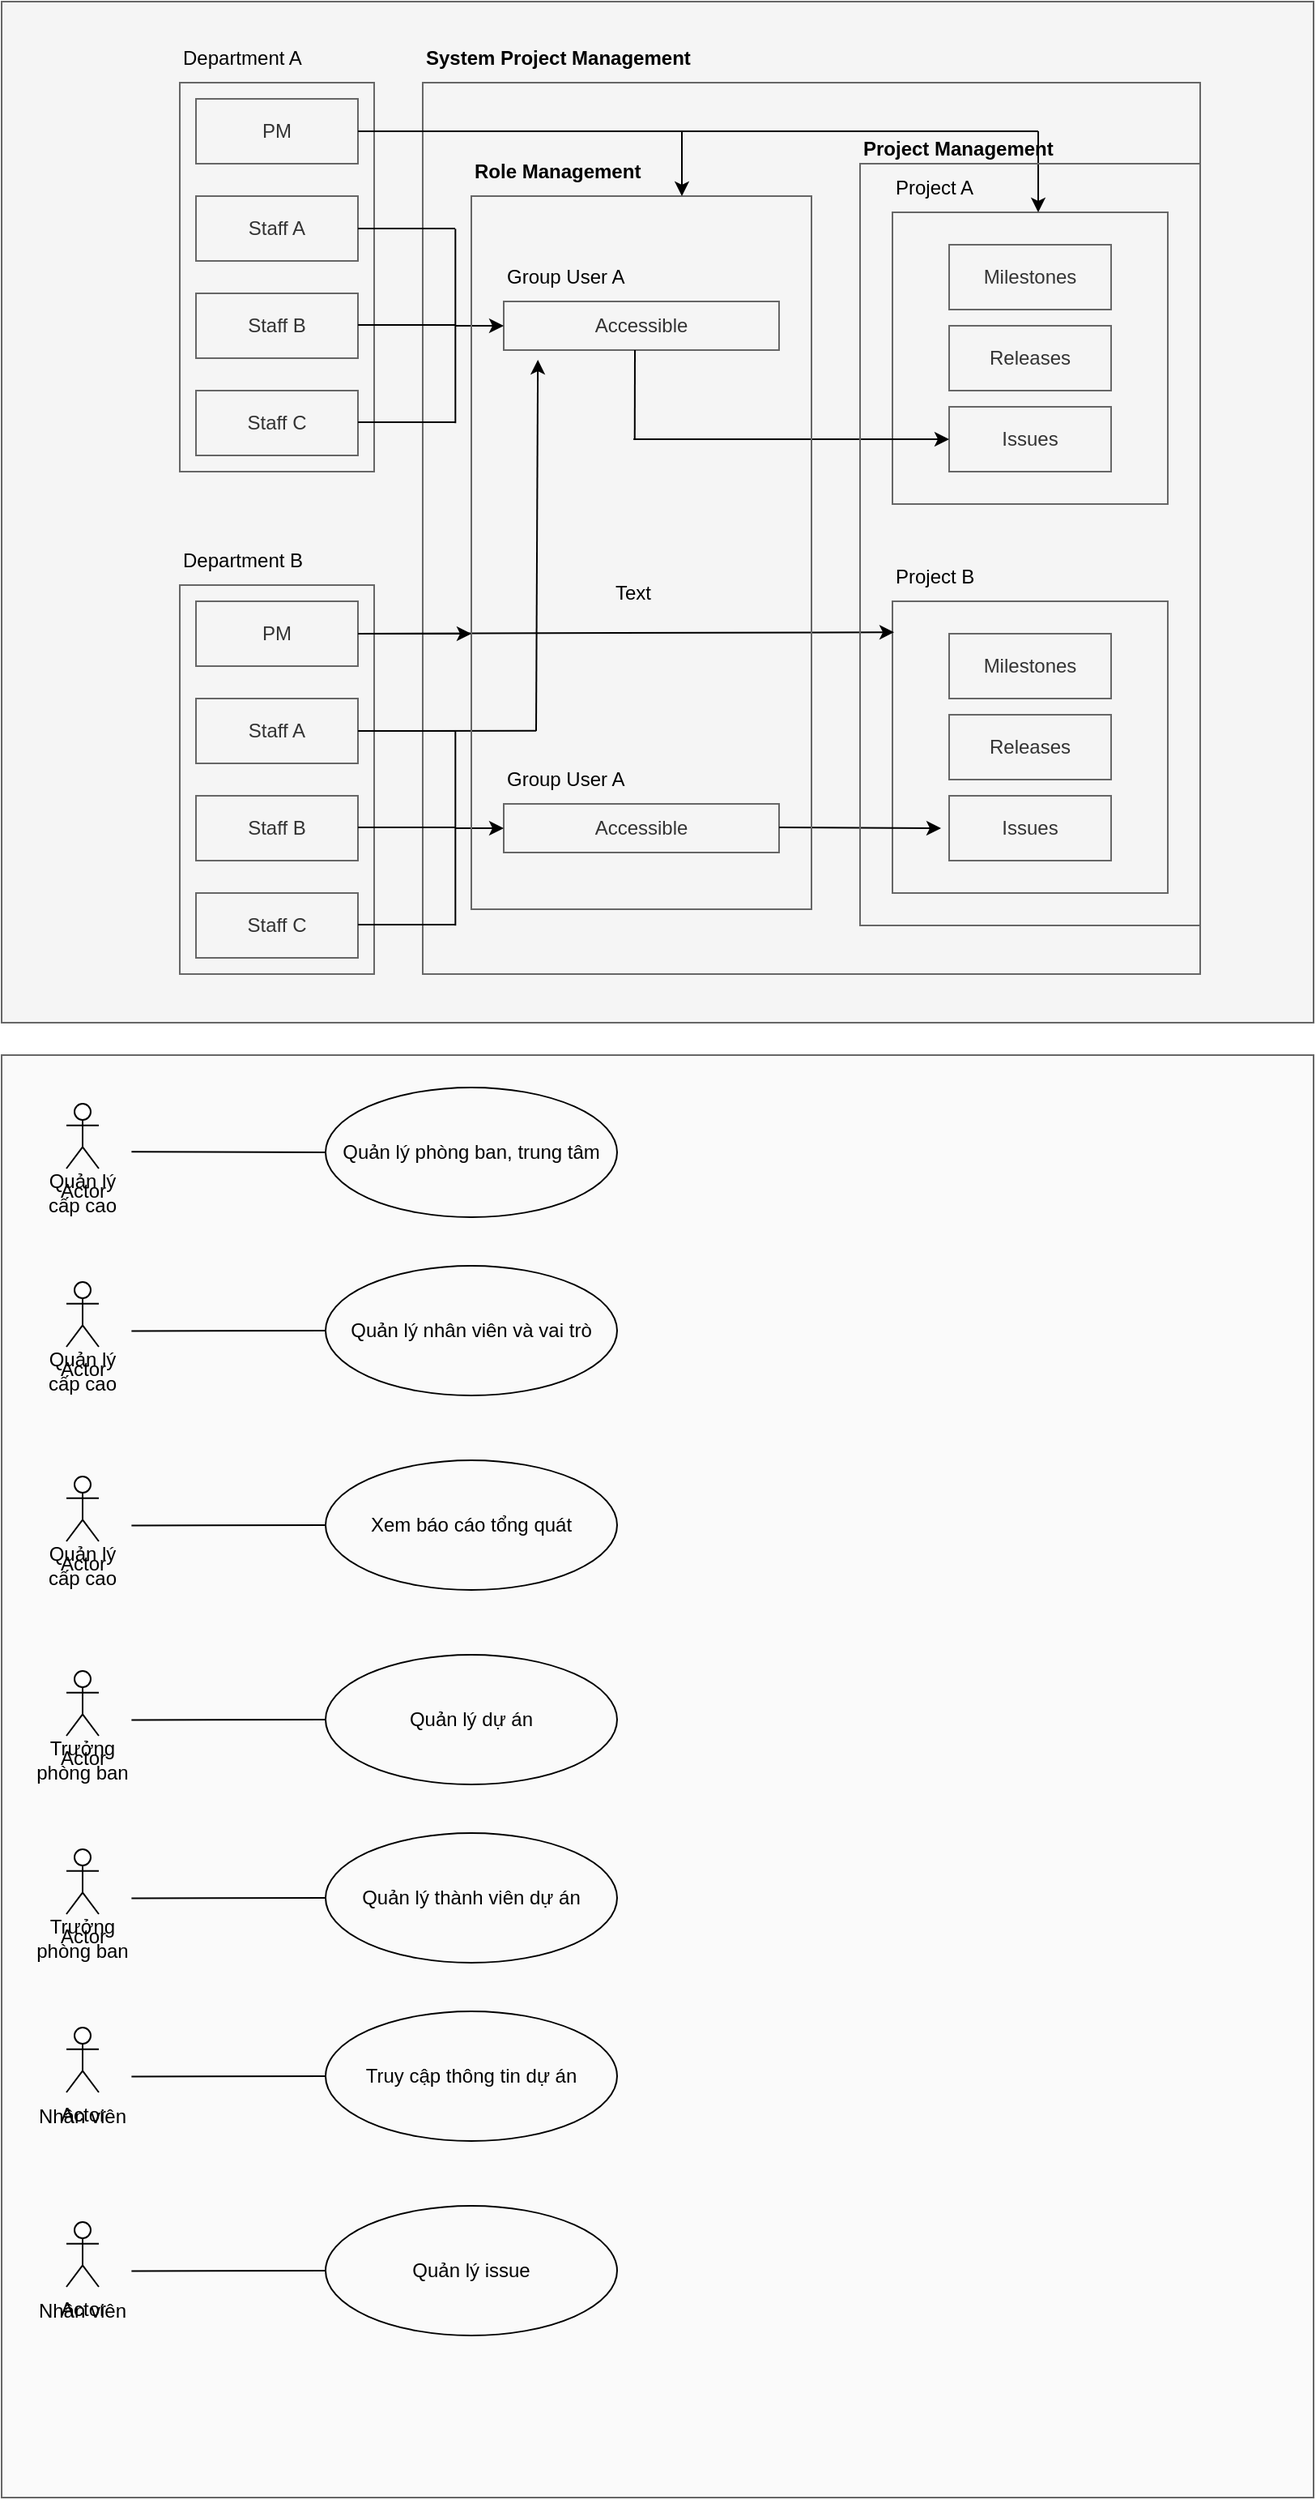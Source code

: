 <mxfile>
    <diagram id="dwlBz-xP3TsE14Cx_-Ta" name="Page-1">
        <mxGraphModel dx="1054" dy="779" grid="1" gridSize="10" guides="1" tooltips="1" connect="1" arrows="1" fold="1" page="1" pageScale="1" pageWidth="850" pageHeight="1100" math="0" shadow="0">
            <root>
                <mxCell id="0"/>
                <mxCell id="1" parent="0"/>
                <mxCell id="2" value="" style="rounded=0;whiteSpace=wrap;html=1;fillColor=#f5f5f5;fontColor=#333333;strokeColor=#666666;" parent="1" vertex="1">
                    <mxGeometry x="30" y="30" width="810" height="630" as="geometry"/>
                </mxCell>
                <mxCell id="3" value="" style="rounded=0;whiteSpace=wrap;html=1;fillColor=#f5f5f5;strokeColor=#666666;fontColor=#333333;" parent="1" vertex="1">
                    <mxGeometry x="290" y="80" width="480" height="550" as="geometry"/>
                </mxCell>
                <mxCell id="4" value="" style="rounded=0;whiteSpace=wrap;html=1;strokeColor=#666666;fillColor=#f5f5f5;fontColor=#333333;" parent="1" vertex="1">
                    <mxGeometry x="140" y="80" width="120" height="240" as="geometry"/>
                </mxCell>
                <mxCell id="5" value="Staff A" style="rounded=0;whiteSpace=wrap;html=1;strokeColor=#666666;fillColor=#f5f5f5;fontColor=#333333;" parent="1" vertex="1">
                    <mxGeometry x="150" y="150" width="100" height="40" as="geometry"/>
                </mxCell>
                <mxCell id="6" value="Staff B" style="rounded=0;whiteSpace=wrap;html=1;strokeColor=#666666;fillColor=#f5f5f5;fontColor=#333333;" parent="1" vertex="1">
                    <mxGeometry x="150" y="210" width="100" height="40" as="geometry"/>
                </mxCell>
                <mxCell id="7" value="Staff C" style="rounded=0;whiteSpace=wrap;html=1;strokeColor=#666666;fillColor=#f5f5f5;fontColor=#333333;" parent="1" vertex="1">
                    <mxGeometry x="150" y="270" width="100" height="40" as="geometry"/>
                </mxCell>
                <mxCell id="8" value="PM" style="rounded=0;whiteSpace=wrap;html=1;strokeColor=#666666;fillColor=#f5f5f5;fontColor=#333333;" parent="1" vertex="1">
                    <mxGeometry x="150" y="90" width="100" height="40" as="geometry"/>
                </mxCell>
                <mxCell id="9" value="" style="rounded=0;whiteSpace=wrap;html=1;strokeColor=#666666;fillColor=#f5f5f5;fontColor=#333333;" parent="1" vertex="1">
                    <mxGeometry x="580" y="160" width="170" height="180" as="geometry"/>
                </mxCell>
                <mxCell id="11" value="Milestones" style="rounded=0;whiteSpace=wrap;html=1;strokeColor=#666666;fillColor=#f5f5f5;fontColor=#333333;" parent="1" vertex="1">
                    <mxGeometry x="615" y="180" width="100" height="40" as="geometry"/>
                </mxCell>
                <mxCell id="12" value="Text" style="text;html=1;strokeColor=none;fillColor=none;align=center;verticalAlign=middle;whiteSpace=wrap;rounded=0;" parent="1" vertex="1">
                    <mxGeometry x="390" y="380" width="60" height="30" as="geometry"/>
                </mxCell>
                <mxCell id="13" value="Department A" style="text;html=1;strokeColor=none;fillColor=none;align=left;verticalAlign=middle;whiteSpace=wrap;rounded=0;fontColor=#000000;" parent="1" vertex="1">
                    <mxGeometry x="140" y="50" width="100" height="30" as="geometry"/>
                </mxCell>
                <mxCell id="14" value="Releases" style="rounded=0;whiteSpace=wrap;html=1;strokeColor=#666666;fillColor=#f5f5f5;fontColor=#333333;" parent="1" vertex="1">
                    <mxGeometry x="615" y="230" width="100" height="40" as="geometry"/>
                </mxCell>
                <mxCell id="15" value="Issues" style="rounded=0;whiteSpace=wrap;html=1;strokeColor=#666666;fillColor=#f5f5f5;fontColor=#333333;" parent="1" vertex="1">
                    <mxGeometry x="615" y="280" width="100" height="40" as="geometry"/>
                </mxCell>
                <mxCell id="16" value="Project A" style="text;html=1;strokeColor=none;fillColor=none;align=left;verticalAlign=middle;whiteSpace=wrap;rounded=0;fontColor=#000000;" parent="1" vertex="1">
                    <mxGeometry x="580" y="130" width="100" height="30" as="geometry"/>
                </mxCell>
                <mxCell id="17" value="Project B" style="text;html=1;strokeColor=none;fillColor=none;align=left;verticalAlign=middle;whiteSpace=wrap;rounded=0;fontColor=#000000;" parent="1" vertex="1">
                    <mxGeometry x="580" y="370" width="100" height="30" as="geometry"/>
                </mxCell>
                <mxCell id="18" value="" style="rounded=0;whiteSpace=wrap;html=1;strokeColor=#666666;fillColor=#f5f5f5;fontColor=#333333;" parent="1" vertex="1">
                    <mxGeometry x="580" y="400" width="170" height="180" as="geometry"/>
                </mxCell>
                <mxCell id="19" value="Milestones" style="rounded=0;whiteSpace=wrap;html=1;strokeColor=#666666;fillColor=#f5f5f5;fontColor=#333333;" parent="1" vertex="1">
                    <mxGeometry x="615" y="420" width="100" height="40" as="geometry"/>
                </mxCell>
                <mxCell id="20" value="Releases" style="rounded=0;whiteSpace=wrap;html=1;strokeColor=#666666;fillColor=#f5f5f5;fontColor=#333333;" parent="1" vertex="1">
                    <mxGeometry x="615" y="470" width="100" height="40" as="geometry"/>
                </mxCell>
                <mxCell id="21" value="Issues" style="rounded=0;whiteSpace=wrap;html=1;strokeColor=#666666;fillColor=#f5f5f5;fontColor=#333333;" parent="1" vertex="1">
                    <mxGeometry x="615" y="520" width="100" height="40" as="geometry"/>
                </mxCell>
                <mxCell id="22" value="Department B" style="text;html=1;strokeColor=none;fillColor=none;align=left;verticalAlign=middle;whiteSpace=wrap;rounded=0;fontColor=#000000;" parent="1" vertex="1">
                    <mxGeometry x="140" y="360" width="100" height="30" as="geometry"/>
                </mxCell>
                <mxCell id="23" value="" style="rounded=0;whiteSpace=wrap;html=1;strokeColor=#666666;fillColor=#f5f5f5;fontColor=#333333;" parent="1" vertex="1">
                    <mxGeometry x="140" y="390" width="120" height="240" as="geometry"/>
                </mxCell>
                <mxCell id="24" value="PM" style="rounded=0;whiteSpace=wrap;html=1;strokeColor=#666666;fillColor=#f5f5f5;fontColor=#333333;" parent="1" vertex="1">
                    <mxGeometry x="150" y="400" width="100" height="40" as="geometry"/>
                </mxCell>
                <mxCell id="25" value="Staff A" style="rounded=0;whiteSpace=wrap;html=1;strokeColor=#666666;fillColor=#f5f5f5;fontColor=#333333;" parent="1" vertex="1">
                    <mxGeometry x="150" y="460" width="100" height="40" as="geometry"/>
                </mxCell>
                <mxCell id="26" value="Staff B" style="rounded=0;whiteSpace=wrap;html=1;strokeColor=#666666;fillColor=#f5f5f5;fontColor=#333333;" parent="1" vertex="1">
                    <mxGeometry x="150" y="520" width="100" height="40" as="geometry"/>
                </mxCell>
                <mxCell id="27" value="Staff C" style="rounded=0;whiteSpace=wrap;html=1;strokeColor=#666666;fillColor=#f5f5f5;fontColor=#333333;" parent="1" vertex="1">
                    <mxGeometry x="150" y="580" width="100" height="40" as="geometry"/>
                </mxCell>
                <mxCell id="28" value="" style="endArrow=none;html=1;fontColor=#000000;strokeColor=#000000;exitX=1;exitY=0.5;exitDx=0;exitDy=0;" parent="1" source="8" edge="1">
                    <mxGeometry width="50" height="50" relative="1" as="geometry">
                        <mxPoint x="400" y="420" as="sourcePoint"/>
                        <mxPoint x="670" y="110" as="targetPoint"/>
                    </mxGeometry>
                </mxCell>
                <mxCell id="29" value="" style="endArrow=classic;html=1;strokeColor=#000000;fontColor=#000000;" parent="1" edge="1">
                    <mxGeometry width="50" height="50" relative="1" as="geometry">
                        <mxPoint x="670" y="110" as="sourcePoint"/>
                        <mxPoint x="670" y="160" as="targetPoint"/>
                    </mxGeometry>
                </mxCell>
                <mxCell id="31" value="Accessible" style="rounded=0;whiteSpace=wrap;html=1;strokeColor=#666666;fillColor=#f5f5f5;fontColor=#333333;" parent="1" vertex="1">
                    <mxGeometry x="340" y="215" width="170" height="30" as="geometry"/>
                </mxCell>
                <mxCell id="32" value="Group User A" style="text;html=1;strokeColor=none;fillColor=none;align=left;verticalAlign=middle;whiteSpace=wrap;rounded=0;fontColor=#000000;" parent="1" vertex="1">
                    <mxGeometry x="340" y="185" width="100" height="30" as="geometry"/>
                </mxCell>
                <mxCell id="33" value="" style="endArrow=none;html=1;strokeColor=#000000;fontColor=#000000;entryX=0.5;entryY=1;entryDx=0;entryDy=0;exitX=0.281;exitY=0.4;exitDx=0;exitDy=0;exitPerimeter=0;" parent="1" edge="1">
                    <mxGeometry width="50" height="50" relative="1" as="geometry">
                        <mxPoint x="420.88" y="300" as="sourcePoint"/>
                        <mxPoint x="421" y="245" as="targetPoint"/>
                    </mxGeometry>
                </mxCell>
                <mxCell id="34" value="" style="endArrow=classic;html=1;strokeColor=#000000;fontColor=#000000;entryX=0;entryY=0.5;entryDx=0;entryDy=0;exitX=0.271;exitY=0.4;exitDx=0;exitDy=0;exitPerimeter=0;" parent="1" source="3" target="15" edge="1">
                    <mxGeometry width="50" height="50" relative="1" as="geometry">
                        <mxPoint x="430" y="300" as="sourcePoint"/>
                        <mxPoint x="450" y="370" as="targetPoint"/>
                    </mxGeometry>
                </mxCell>
                <mxCell id="35" value="" style="endArrow=none;html=1;strokeColor=#000000;fontColor=#000000;entryX=0.042;entryY=0.164;entryDx=0;entryDy=0;entryPerimeter=0;exitX=0.042;exitY=0.382;exitDx=0;exitDy=0;exitPerimeter=0;" parent="1" source="3" target="3" edge="1">
                    <mxGeometry width="50" height="50" relative="1" as="geometry">
                        <mxPoint x="400" y="420" as="sourcePoint"/>
                        <mxPoint x="450" y="370" as="targetPoint"/>
                    </mxGeometry>
                </mxCell>
                <mxCell id="36" value="" style="endArrow=none;html=1;strokeColor=#000000;fontColor=#000000;exitX=1;exitY=0.5;exitDx=0;exitDy=0;" parent="1" source="5" edge="1">
                    <mxGeometry width="50" height="50" relative="1" as="geometry">
                        <mxPoint x="400" y="420" as="sourcePoint"/>
                        <mxPoint x="310" y="170" as="targetPoint"/>
                    </mxGeometry>
                </mxCell>
                <mxCell id="39" value="" style="endArrow=none;html=1;strokeColor=#000000;fontColor=#000000;exitX=1;exitY=0.5;exitDx=0;exitDy=0;" parent="1" edge="1">
                    <mxGeometry width="50" height="50" relative="1" as="geometry">
                        <mxPoint x="250" y="229.5" as="sourcePoint"/>
                        <mxPoint x="310" y="229.5" as="targetPoint"/>
                    </mxGeometry>
                </mxCell>
                <mxCell id="40" value="" style="endArrow=none;html=1;strokeColor=#000000;fontColor=#000000;exitX=1;exitY=0.5;exitDx=0;exitDy=0;" parent="1" edge="1">
                    <mxGeometry width="50" height="50" relative="1" as="geometry">
                        <mxPoint x="250" y="289.5" as="sourcePoint"/>
                        <mxPoint x="310" y="289.5" as="targetPoint"/>
                    </mxGeometry>
                </mxCell>
                <mxCell id="41" value="" style="endArrow=classic;html=1;strokeColor=#000000;fontColor=#000000;entryX=0;entryY=0.5;entryDx=0;entryDy=0;" parent="1" target="31" edge="1">
                    <mxGeometry width="50" height="50" relative="1" as="geometry">
                        <mxPoint x="310" y="230" as="sourcePoint"/>
                        <mxPoint x="450" y="370" as="targetPoint"/>
                    </mxGeometry>
                </mxCell>
                <mxCell id="42" value="" style="endArrow=classic;html=1;strokeColor=#000000;fontColor=#000000;exitX=1;exitY=0.5;exitDx=0;exitDy=0;entryX=0.006;entryY=0.106;entryDx=0;entryDy=0;entryPerimeter=0;" parent="1" source="24" target="18" edge="1">
                    <mxGeometry width="50" height="50" relative="1" as="geometry">
                        <mxPoint x="400" y="420" as="sourcePoint"/>
                        <mxPoint x="450" y="370" as="targetPoint"/>
                    </mxGeometry>
                </mxCell>
                <mxCell id="43" value="Accessible" style="rounded=0;whiteSpace=wrap;html=1;strokeColor=#666666;fillColor=#f5f5f5;fontColor=#333333;" parent="1" vertex="1">
                    <mxGeometry x="340" y="525" width="170" height="30" as="geometry"/>
                </mxCell>
                <mxCell id="44" value="Group User A" style="text;html=1;strokeColor=none;fillColor=none;align=left;verticalAlign=middle;whiteSpace=wrap;rounded=0;fontColor=#000000;" parent="1" vertex="1">
                    <mxGeometry x="340" y="495" width="100" height="30" as="geometry"/>
                </mxCell>
                <mxCell id="45" value="" style="endArrow=none;html=1;strokeColor=#000000;fontColor=#000000;exitX=1;exitY=0.5;exitDx=0;exitDy=0;" parent="1" edge="1">
                    <mxGeometry width="50" height="50" relative="1" as="geometry">
                        <mxPoint x="250" y="539.5" as="sourcePoint"/>
                        <mxPoint x="310" y="539.5" as="targetPoint"/>
                    </mxGeometry>
                </mxCell>
                <mxCell id="47" value="" style="endArrow=none;html=1;strokeColor=#000000;fontColor=#000000;exitX=1;exitY=0.5;exitDx=0;exitDy=0;" parent="1" edge="1">
                    <mxGeometry width="50" height="50" relative="1" as="geometry">
                        <mxPoint x="250" y="480" as="sourcePoint"/>
                        <mxPoint x="310" y="480" as="targetPoint"/>
                    </mxGeometry>
                </mxCell>
                <mxCell id="48" value="" style="endArrow=none;html=1;strokeColor=#000000;fontColor=#000000;entryX=0.042;entryY=0.164;entryDx=0;entryDy=0;entryPerimeter=0;exitX=0.042;exitY=0.382;exitDx=0;exitDy=0;exitPerimeter=0;" parent="1" edge="1">
                    <mxGeometry width="50" height="50" relative="1" as="geometry">
                        <mxPoint x="310.16" y="600.1" as="sourcePoint"/>
                        <mxPoint x="310.16" y="480.2" as="targetPoint"/>
                    </mxGeometry>
                </mxCell>
                <mxCell id="49" value="" style="endArrow=none;html=1;strokeColor=#000000;fontColor=#000000;exitX=1;exitY=0.5;exitDx=0;exitDy=0;" parent="1" edge="1">
                    <mxGeometry width="50" height="50" relative="1" as="geometry">
                        <mxPoint x="250" y="599.5" as="sourcePoint"/>
                        <mxPoint x="310" y="599.5" as="targetPoint"/>
                    </mxGeometry>
                </mxCell>
                <mxCell id="51" value="" style="endArrow=classic;html=1;strokeColor=#000000;fontColor=#000000;entryX=0;entryY=0.5;entryDx=0;entryDy=0;" parent="1" target="43" edge="1">
                    <mxGeometry width="50" height="50" relative="1" as="geometry">
                        <mxPoint x="310" y="540" as="sourcePoint"/>
                        <mxPoint x="350" y="240" as="targetPoint"/>
                    </mxGeometry>
                </mxCell>
                <mxCell id="52" value="" style="endArrow=classic;html=1;strokeColor=#000000;fontColor=#000000;exitX=0.271;exitY=0.4;exitDx=0;exitDy=0;exitPerimeter=0;" parent="1" edge="1">
                    <mxGeometry width="50" height="50" relative="1" as="geometry">
                        <mxPoint x="510.0" y="539.5" as="sourcePoint"/>
                        <mxPoint x="610" y="540" as="targetPoint"/>
                    </mxGeometry>
                </mxCell>
                <mxCell id="53" value="&lt;b&gt;System Project Management&lt;/b&gt;" style="text;html=1;strokeColor=none;fillColor=none;align=left;verticalAlign=middle;whiteSpace=wrap;rounded=0;fontColor=#000000;" parent="1" vertex="1">
                    <mxGeometry x="290" y="50" width="170" height="30" as="geometry"/>
                </mxCell>
                <mxCell id="54" value="" style="endArrow=none;html=1;strokeColor=#000000;fontColor=#000000;exitX=1;exitY=0.5;exitDx=0;exitDy=0;entryX=0.146;entryY=0.727;entryDx=0;entryDy=0;entryPerimeter=0;" parent="1" source="25" target="3" edge="1">
                    <mxGeometry width="50" height="50" relative="1" as="geometry">
                        <mxPoint x="400" y="410" as="sourcePoint"/>
                        <mxPoint x="450" y="360" as="targetPoint"/>
                    </mxGeometry>
                </mxCell>
                <mxCell id="55" value="" style="endArrow=classic;html=1;strokeColor=#000000;fontColor=#000000;entryX=0.124;entryY=1.2;entryDx=0;entryDy=0;entryPerimeter=0;" parent="1" target="31" edge="1">
                    <mxGeometry width="50" height="50" relative="1" as="geometry">
                        <mxPoint x="360" y="480" as="sourcePoint"/>
                        <mxPoint x="450" y="360" as="targetPoint"/>
                    </mxGeometry>
                </mxCell>
                <mxCell id="56" value="" style="rounded=0;whiteSpace=wrap;html=1;strokeColor=#666666;fontColor=#333333;fillColor=none;" parent="1" vertex="1">
                    <mxGeometry x="320" y="150" width="210" height="440" as="geometry"/>
                </mxCell>
                <mxCell id="57" value="&lt;b&gt;Role Management&lt;/b&gt;" style="text;html=1;strokeColor=none;fillColor=none;align=left;verticalAlign=middle;whiteSpace=wrap;rounded=0;fontColor=#000000;" parent="1" vertex="1">
                    <mxGeometry x="320" y="120" width="120" height="30" as="geometry"/>
                </mxCell>
                <mxCell id="58" value="" style="rounded=0;whiteSpace=wrap;html=1;strokeColor=#666666;fontColor=#333333;fillColor=none;" parent="1" vertex="1">
                    <mxGeometry x="560" y="130" width="210" height="470" as="geometry"/>
                </mxCell>
                <mxCell id="59" value="&lt;b&gt;Project Management&lt;/b&gt;" style="text;html=1;strokeColor=none;fillColor=none;align=left;verticalAlign=middle;whiteSpace=wrap;rounded=0;fontColor=#000000;" parent="1" vertex="1">
                    <mxGeometry x="560" y="106" width="120" height="30" as="geometry"/>
                </mxCell>
                <mxCell id="60" value="" style="endArrow=classic;html=1;strokeColor=#000000;fontColor=#000000;" parent="1" edge="1">
                    <mxGeometry width="50" height="50" relative="1" as="geometry">
                        <mxPoint x="450" y="110" as="sourcePoint"/>
                        <mxPoint x="450" y="150" as="targetPoint"/>
                    </mxGeometry>
                </mxCell>
                <mxCell id="61" value="" style="endArrow=classic;html=1;strokeColor=#000000;fontColor=#000000;exitX=1;exitY=0.5;exitDx=0;exitDy=0;" parent="1" source="24" edge="1">
                    <mxGeometry width="50" height="50" relative="1" as="geometry">
                        <mxPoint x="400" y="400" as="sourcePoint"/>
                        <mxPoint x="320" y="420" as="targetPoint"/>
                    </mxGeometry>
                </mxCell>
                <mxCell id="62" value="" style="rounded=0;whiteSpace=wrap;html=1;fillColor=#FAFAFA;fontColor=#333333;strokeColor=#666666;" parent="1" vertex="1">
                    <mxGeometry x="30" y="680" width="810" height="890" as="geometry"/>
                </mxCell>
                <mxCell id="63" value="Actor" style="shape=umlActor;verticalLabelPosition=bottom;verticalAlign=top;html=1;outlineConnect=0;strokeColor=#000000;" parent="1" vertex="1">
                    <mxGeometry x="70" y="710" width="20" height="40" as="geometry"/>
                </mxCell>
                <mxCell id="64" value="Quản lý cấp cao" style="text;html=1;align=center;verticalAlign=middle;whiteSpace=wrap;rounded=0;fontColor=#000000;" parent="1" vertex="1">
                    <mxGeometry x="50" y="750" width="60" height="30" as="geometry"/>
                </mxCell>
                <mxCell id="65" value="Quản lý phòng ban, trung tâm" style="ellipse;whiteSpace=wrap;html=1;strokeColor=#000000;fontColor=#030303;fillColor=#FAFAFA;" parent="1" vertex="1">
                    <mxGeometry x="230" y="700" width="180" height="80" as="geometry"/>
                </mxCell>
                <mxCell id="66" value="" style="endArrow=none;html=1;fontColor=#030303;strokeColor=#000000;entryX=0;entryY=0.5;entryDx=0;entryDy=0;exitX=0.099;exitY=0.067;exitDx=0;exitDy=0;exitPerimeter=0;" parent="1" source="62" target="65" edge="1">
                    <mxGeometry width="50" height="50" relative="1" as="geometry">
                        <mxPoint x="400" y="1070" as="sourcePoint"/>
                        <mxPoint x="450" y="1020" as="targetPoint"/>
                    </mxGeometry>
                </mxCell>
                <mxCell id="67" value="Actor" style="shape=umlActor;verticalLabelPosition=bottom;verticalAlign=top;html=1;outlineConnect=0;strokeColor=#000000;" parent="1" vertex="1">
                    <mxGeometry x="70" y="820" width="20" height="40" as="geometry"/>
                </mxCell>
                <mxCell id="68" value="Quản lý cấp cao" style="text;html=1;align=center;verticalAlign=middle;whiteSpace=wrap;rounded=0;fontColor=#000000;" parent="1" vertex="1">
                    <mxGeometry x="50" y="860" width="60" height="30" as="geometry"/>
                </mxCell>
                <mxCell id="69" value="Quản lý nhân viên và vai trò" style="ellipse;whiteSpace=wrap;html=1;strokeColor=#000000;fontColor=#030303;fillColor=#FAFAFA;" parent="1" vertex="1">
                    <mxGeometry x="230" y="810" width="180" height="80" as="geometry"/>
                </mxCell>
                <mxCell id="70" value="" style="endArrow=none;html=1;fontColor=#030303;strokeColor=#000000;entryX=0;entryY=0.5;entryDx=0;entryDy=0;exitX=0.099;exitY=0.09;exitDx=0;exitDy=0;exitPerimeter=0;" parent="1" target="69" edge="1">
                    <mxGeometry width="50" height="50" relative="1" as="geometry">
                        <mxPoint x="110.19" y="850.3" as="sourcePoint"/>
                        <mxPoint x="450" y="1130" as="targetPoint"/>
                    </mxGeometry>
                </mxCell>
                <mxCell id="71" value="Actor" style="shape=umlActor;verticalLabelPosition=bottom;verticalAlign=top;html=1;outlineConnect=0;strokeColor=#000000;" parent="1" vertex="1">
                    <mxGeometry x="70" y="940" width="20" height="40" as="geometry"/>
                </mxCell>
                <mxCell id="72" value="Quản lý cấp cao" style="text;html=1;align=center;verticalAlign=middle;whiteSpace=wrap;rounded=0;fontColor=#000000;" parent="1" vertex="1">
                    <mxGeometry x="50" y="980" width="60" height="30" as="geometry"/>
                </mxCell>
                <mxCell id="73" value="Xem báo cáo tổng quát" style="ellipse;whiteSpace=wrap;html=1;strokeColor=#000000;fontColor=#030303;fillColor=#FAFAFA;" parent="1" vertex="1">
                    <mxGeometry x="230" y="930" width="180" height="80" as="geometry"/>
                </mxCell>
                <mxCell id="74" value="" style="endArrow=none;html=1;fontColor=#030303;strokeColor=#000000;entryX=0;entryY=0.5;entryDx=0;entryDy=0;exitX=0.099;exitY=0.09;exitDx=0;exitDy=0;exitPerimeter=0;" parent="1" target="73" edge="1">
                    <mxGeometry width="50" height="50" relative="1" as="geometry">
                        <mxPoint x="110.19" y="970.3" as="sourcePoint"/>
                        <mxPoint x="450" y="1250" as="targetPoint"/>
                    </mxGeometry>
                </mxCell>
                <mxCell id="85" value="Quản lý dự án" style="ellipse;whiteSpace=wrap;html=1;strokeColor=#000000;fontColor=#030303;fillColor=#FAFAFA;" vertex="1" parent="1">
                    <mxGeometry x="230" y="1050" width="180" height="80" as="geometry"/>
                </mxCell>
                <mxCell id="86" value="" style="endArrow=none;html=1;fontColor=#030303;strokeColor=#000000;entryX=0;entryY=0.5;entryDx=0;entryDy=0;exitX=0.099;exitY=0.09;exitDx=0;exitDy=0;exitPerimeter=0;" edge="1" target="85" parent="1">
                    <mxGeometry width="50" height="50" relative="1" as="geometry">
                        <mxPoint x="110.19" y="1090.3" as="sourcePoint"/>
                        <mxPoint x="450" y="1370" as="targetPoint"/>
                    </mxGeometry>
                </mxCell>
                <mxCell id="87" value="Actor" style="shape=umlActor;verticalLabelPosition=bottom;verticalAlign=top;html=1;outlineConnect=0;strokeColor=#000000;" vertex="1" parent="1">
                    <mxGeometry x="70" y="1060" width="20" height="40" as="geometry"/>
                </mxCell>
                <mxCell id="88" value="Trưởng phòng ban" style="text;html=1;align=center;verticalAlign=middle;whiteSpace=wrap;rounded=0;fontColor=#000000;" vertex="1" parent="1">
                    <mxGeometry x="50" y="1100" width="60" height="30" as="geometry"/>
                </mxCell>
                <mxCell id="95" value="Quản lý thành viên dự án" style="ellipse;whiteSpace=wrap;html=1;strokeColor=#000000;fontColor=#030303;fillColor=#FAFAFA;" vertex="1" parent="1">
                    <mxGeometry x="230" y="1160" width="180" height="80" as="geometry"/>
                </mxCell>
                <mxCell id="96" value="" style="endArrow=none;html=1;fontColor=#030303;strokeColor=#000000;entryX=0;entryY=0.5;entryDx=0;entryDy=0;exitX=0.099;exitY=0.09;exitDx=0;exitDy=0;exitPerimeter=0;" edge="1" parent="1" target="95">
                    <mxGeometry width="50" height="50" relative="1" as="geometry">
                        <mxPoint x="110.19" y="1200.3" as="sourcePoint"/>
                        <mxPoint x="450" y="1480" as="targetPoint"/>
                    </mxGeometry>
                </mxCell>
                <mxCell id="97" value="Actor" style="shape=umlActor;verticalLabelPosition=bottom;verticalAlign=top;html=1;outlineConnect=0;strokeColor=#000000;" vertex="1" parent="1">
                    <mxGeometry x="70" y="1170" width="20" height="40" as="geometry"/>
                </mxCell>
                <mxCell id="98" value="Trưởng phòng ban" style="text;html=1;align=center;verticalAlign=middle;whiteSpace=wrap;rounded=0;fontColor=#000000;" vertex="1" parent="1">
                    <mxGeometry x="50" y="1210" width="60" height="30" as="geometry"/>
                </mxCell>
                <mxCell id="99" value="Truy cập thông tin dự án" style="ellipse;whiteSpace=wrap;html=1;strokeColor=#000000;fontColor=#030303;fillColor=#FAFAFA;" vertex="1" parent="1">
                    <mxGeometry x="230" y="1270" width="180" height="80" as="geometry"/>
                </mxCell>
                <mxCell id="100" value="" style="endArrow=none;html=1;fontColor=#030303;strokeColor=#000000;entryX=0;entryY=0.5;entryDx=0;entryDy=0;exitX=0.099;exitY=0.09;exitDx=0;exitDy=0;exitPerimeter=0;" edge="1" target="99" parent="1">
                    <mxGeometry width="50" height="50" relative="1" as="geometry">
                        <mxPoint x="110.19" y="1310.3" as="sourcePoint"/>
                        <mxPoint x="450" y="1590" as="targetPoint"/>
                    </mxGeometry>
                </mxCell>
                <mxCell id="101" value="Actor" style="shape=umlActor;verticalLabelPosition=bottom;verticalAlign=top;html=1;outlineConnect=0;strokeColor=#000000;" vertex="1" parent="1">
                    <mxGeometry x="70" y="1280" width="20" height="40" as="geometry"/>
                </mxCell>
                <mxCell id="102" value="Nhân viên" style="text;html=1;align=center;verticalAlign=middle;whiteSpace=wrap;rounded=0;fontColor=#000000;" vertex="1" parent="1">
                    <mxGeometry x="50" y="1320" width="60" height="30" as="geometry"/>
                </mxCell>
                <mxCell id="103" value="Quản lý issue" style="ellipse;whiteSpace=wrap;html=1;strokeColor=#000000;fontColor=#030303;fillColor=#FAFAFA;" vertex="1" parent="1">
                    <mxGeometry x="230" y="1390" width="180" height="80" as="geometry"/>
                </mxCell>
                <mxCell id="104" value="" style="endArrow=none;html=1;fontColor=#030303;strokeColor=#000000;entryX=0;entryY=0.5;entryDx=0;entryDy=0;exitX=0.099;exitY=0.09;exitDx=0;exitDy=0;exitPerimeter=0;" edge="1" target="103" parent="1">
                    <mxGeometry width="50" height="50" relative="1" as="geometry">
                        <mxPoint x="110.19" y="1430.3" as="sourcePoint"/>
                        <mxPoint x="450" y="1710" as="targetPoint"/>
                    </mxGeometry>
                </mxCell>
                <mxCell id="105" value="Actor" style="shape=umlActor;verticalLabelPosition=bottom;verticalAlign=top;html=1;outlineConnect=0;strokeColor=#000000;" vertex="1" parent="1">
                    <mxGeometry x="70" y="1400" width="20" height="40" as="geometry"/>
                </mxCell>
                <mxCell id="106" value="Nhân viên" style="text;html=1;align=center;verticalAlign=middle;whiteSpace=wrap;rounded=0;fontColor=#000000;" vertex="1" parent="1">
                    <mxGeometry x="50" y="1440" width="60" height="30" as="geometry"/>
                </mxCell>
            </root>
        </mxGraphModel>
    </diagram>
</mxfile>